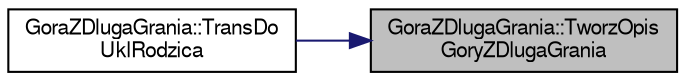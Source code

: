 digraph "GoraZDlugaGrania::TworzOpisGoryZDlugaGrania"
{
 // LATEX_PDF_SIZE
  edge [fontname="FreeSans",fontsize="10",labelfontname="FreeSans",labelfontsize="10"];
  node [fontname="FreeSans",fontsize="10",shape=record];
  rankdir="RL";
  Node1 [label="GoraZDlugaGrania::TworzOpis\lGoryZDlugaGrania",height=0.2,width=0.4,color="black", fillcolor="grey75", style="filled", fontcolor="black",tooltip="Metody tworzace zestawy plikow."];
  Node1 -> Node2 [dir="back",color="midnightblue",fontsize="10",style="solid",fontname="FreeSans"];
  Node2 [label="GoraZDlugaGrania::TransDo\lUklRodzica",height=0.2,width=0.4,color="black", fillcolor="white", style="filled",URL="$a00131.html#a0ea5d70a372d56a8e1d82450071d1d8d",tooltip="Metoda przesuwajaca Gore z dluga grania wzgledem sceny."];
}
